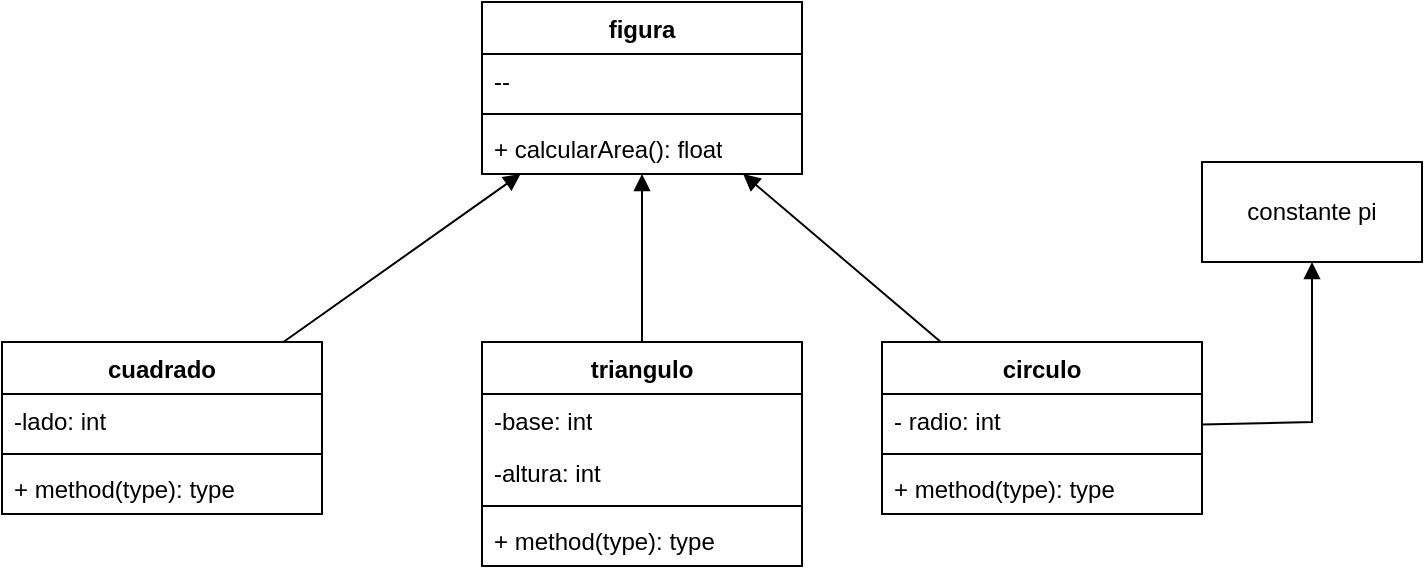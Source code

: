 <mxfile version="22.0.8" type="github">
  <diagram name="Página-1" id="GXpoXL-Gm6RxChug3rSL">
    <mxGraphModel dx="1009" dy="542" grid="1" gridSize="10" guides="1" tooltips="1" connect="1" arrows="1" fold="1" page="1" pageScale="1" pageWidth="827" pageHeight="1169" math="0" shadow="0">
      <root>
        <mxCell id="0" />
        <mxCell id="1" parent="0" />
        <mxCell id="ykLPMzfx-c7PIz0MQORo-1" value="figura&lt;br&gt;" style="swimlane;fontStyle=1;align=center;verticalAlign=top;childLayout=stackLayout;horizontal=1;startSize=26;horizontalStack=0;resizeParent=1;resizeParentMax=0;resizeLast=0;collapsible=1;marginBottom=0;whiteSpace=wrap;html=1;" vertex="1" parent="1">
          <mxGeometry x="280" y="30" width="160" height="86" as="geometry" />
        </mxCell>
        <mxCell id="ykLPMzfx-c7PIz0MQORo-2" value="--" style="text;strokeColor=none;fillColor=none;align=left;verticalAlign=top;spacingLeft=4;spacingRight=4;overflow=hidden;rotatable=0;points=[[0,0.5],[1,0.5]];portConstraint=eastwest;whiteSpace=wrap;html=1;" vertex="1" parent="ykLPMzfx-c7PIz0MQORo-1">
          <mxGeometry y="26" width="160" height="26" as="geometry" />
        </mxCell>
        <mxCell id="ykLPMzfx-c7PIz0MQORo-3" value="" style="line;strokeWidth=1;fillColor=none;align=left;verticalAlign=middle;spacingTop=-1;spacingLeft=3;spacingRight=3;rotatable=0;labelPosition=right;points=[];portConstraint=eastwest;strokeColor=inherit;" vertex="1" parent="ykLPMzfx-c7PIz0MQORo-1">
          <mxGeometry y="52" width="160" height="8" as="geometry" />
        </mxCell>
        <mxCell id="ykLPMzfx-c7PIz0MQORo-4" value="+ calcularArea(): float" style="text;strokeColor=none;fillColor=none;align=left;verticalAlign=top;spacingLeft=4;spacingRight=4;overflow=hidden;rotatable=0;points=[[0,0.5],[1,0.5]];portConstraint=eastwest;whiteSpace=wrap;html=1;" vertex="1" parent="ykLPMzfx-c7PIz0MQORo-1">
          <mxGeometry y="60" width="160" height="26" as="geometry" />
        </mxCell>
        <mxCell id="ykLPMzfx-c7PIz0MQORo-5" value="cuadrado" style="swimlane;fontStyle=1;align=center;verticalAlign=top;childLayout=stackLayout;horizontal=1;startSize=26;horizontalStack=0;resizeParent=1;resizeParentMax=0;resizeLast=0;collapsible=1;marginBottom=0;whiteSpace=wrap;html=1;" vertex="1" parent="1">
          <mxGeometry x="40" y="200" width="160" height="86" as="geometry" />
        </mxCell>
        <mxCell id="ykLPMzfx-c7PIz0MQORo-6" value="-lado: int&amp;nbsp;" style="text;strokeColor=none;fillColor=none;align=left;verticalAlign=top;spacingLeft=4;spacingRight=4;overflow=hidden;rotatable=0;points=[[0,0.5],[1,0.5]];portConstraint=eastwest;whiteSpace=wrap;html=1;" vertex="1" parent="ykLPMzfx-c7PIz0MQORo-5">
          <mxGeometry y="26" width="160" height="26" as="geometry" />
        </mxCell>
        <mxCell id="ykLPMzfx-c7PIz0MQORo-7" value="" style="line;strokeWidth=1;fillColor=none;align=left;verticalAlign=middle;spacingTop=-1;spacingLeft=3;spacingRight=3;rotatable=0;labelPosition=right;points=[];portConstraint=eastwest;strokeColor=inherit;" vertex="1" parent="ykLPMzfx-c7PIz0MQORo-5">
          <mxGeometry y="52" width="160" height="8" as="geometry" />
        </mxCell>
        <mxCell id="ykLPMzfx-c7PIz0MQORo-8" value="+ method(type): type" style="text;strokeColor=none;fillColor=none;align=left;verticalAlign=top;spacingLeft=4;spacingRight=4;overflow=hidden;rotatable=0;points=[[0,0.5],[1,0.5]];portConstraint=eastwest;whiteSpace=wrap;html=1;" vertex="1" parent="ykLPMzfx-c7PIz0MQORo-5">
          <mxGeometry y="60" width="160" height="26" as="geometry" />
        </mxCell>
        <mxCell id="ykLPMzfx-c7PIz0MQORo-9" value="triangulo" style="swimlane;fontStyle=1;align=center;verticalAlign=top;childLayout=stackLayout;horizontal=1;startSize=26;horizontalStack=0;resizeParent=1;resizeParentMax=0;resizeLast=0;collapsible=1;marginBottom=0;whiteSpace=wrap;html=1;" vertex="1" parent="1">
          <mxGeometry x="280" y="200" width="160" height="112" as="geometry" />
        </mxCell>
        <mxCell id="ykLPMzfx-c7PIz0MQORo-10" value="-base: int" style="text;strokeColor=none;fillColor=none;align=left;verticalAlign=top;spacingLeft=4;spacingRight=4;overflow=hidden;rotatable=0;points=[[0,0.5],[1,0.5]];portConstraint=eastwest;whiteSpace=wrap;html=1;" vertex="1" parent="ykLPMzfx-c7PIz0MQORo-9">
          <mxGeometry y="26" width="160" height="26" as="geometry" />
        </mxCell>
        <mxCell id="ykLPMzfx-c7PIz0MQORo-13" value="-altura: int&amp;nbsp;" style="text;strokeColor=none;fillColor=none;align=left;verticalAlign=top;spacingLeft=4;spacingRight=4;overflow=hidden;rotatable=0;points=[[0,0.5],[1,0.5]];portConstraint=eastwest;whiteSpace=wrap;html=1;" vertex="1" parent="ykLPMzfx-c7PIz0MQORo-9">
          <mxGeometry y="52" width="160" height="26" as="geometry" />
        </mxCell>
        <mxCell id="ykLPMzfx-c7PIz0MQORo-11" value="" style="line;strokeWidth=1;fillColor=none;align=left;verticalAlign=middle;spacingTop=-1;spacingLeft=3;spacingRight=3;rotatable=0;labelPosition=right;points=[];portConstraint=eastwest;strokeColor=inherit;" vertex="1" parent="ykLPMzfx-c7PIz0MQORo-9">
          <mxGeometry y="78" width="160" height="8" as="geometry" />
        </mxCell>
        <mxCell id="ykLPMzfx-c7PIz0MQORo-12" value="+ method(type): type" style="text;strokeColor=none;fillColor=none;align=left;verticalAlign=top;spacingLeft=4;spacingRight=4;overflow=hidden;rotatable=0;points=[[0,0.5],[1,0.5]];portConstraint=eastwest;whiteSpace=wrap;html=1;" vertex="1" parent="ykLPMzfx-c7PIz0MQORo-9">
          <mxGeometry y="86" width="160" height="26" as="geometry" />
        </mxCell>
        <mxCell id="ykLPMzfx-c7PIz0MQORo-14" value="" style="html=1;verticalAlign=bottom;endArrow=block;curved=0;rounded=0;" edge="1" parent="1" source="ykLPMzfx-c7PIz0MQORo-5" target="ykLPMzfx-c7PIz0MQORo-1">
          <mxGeometry width="80" relative="1" as="geometry">
            <mxPoint x="370" y="280" as="sourcePoint" />
            <mxPoint x="450" y="280" as="targetPoint" />
          </mxGeometry>
        </mxCell>
        <mxCell id="ykLPMzfx-c7PIz0MQORo-15" value="" style="html=1;verticalAlign=bottom;endArrow=block;curved=0;rounded=0;" edge="1" parent="1" source="ykLPMzfx-c7PIz0MQORo-9" target="ykLPMzfx-c7PIz0MQORo-1">
          <mxGeometry width="80" relative="1" as="geometry">
            <mxPoint x="370" y="220" as="sourcePoint" />
            <mxPoint x="450" y="280" as="targetPoint" />
          </mxGeometry>
        </mxCell>
        <mxCell id="ykLPMzfx-c7PIz0MQORo-16" value="circulo" style="swimlane;fontStyle=1;align=center;verticalAlign=top;childLayout=stackLayout;horizontal=1;startSize=26;horizontalStack=0;resizeParent=1;resizeParentMax=0;resizeLast=0;collapsible=1;marginBottom=0;whiteSpace=wrap;html=1;" vertex="1" parent="1">
          <mxGeometry x="480" y="200" width="160" height="86" as="geometry" />
        </mxCell>
        <mxCell id="ykLPMzfx-c7PIz0MQORo-17" value="- radio: int&amp;nbsp;" style="text;strokeColor=none;fillColor=none;align=left;verticalAlign=top;spacingLeft=4;spacingRight=4;overflow=hidden;rotatable=0;points=[[0,0.5],[1,0.5]];portConstraint=eastwest;whiteSpace=wrap;html=1;" vertex="1" parent="ykLPMzfx-c7PIz0MQORo-16">
          <mxGeometry y="26" width="160" height="26" as="geometry" />
        </mxCell>
        <mxCell id="ykLPMzfx-c7PIz0MQORo-18" value="" style="line;strokeWidth=1;fillColor=none;align=left;verticalAlign=middle;spacingTop=-1;spacingLeft=3;spacingRight=3;rotatable=0;labelPosition=right;points=[];portConstraint=eastwest;strokeColor=inherit;" vertex="1" parent="ykLPMzfx-c7PIz0MQORo-16">
          <mxGeometry y="52" width="160" height="8" as="geometry" />
        </mxCell>
        <mxCell id="ykLPMzfx-c7PIz0MQORo-19" value="+ method(type): type" style="text;strokeColor=none;fillColor=none;align=left;verticalAlign=top;spacingLeft=4;spacingRight=4;overflow=hidden;rotatable=0;points=[[0,0.5],[1,0.5]];portConstraint=eastwest;whiteSpace=wrap;html=1;" vertex="1" parent="ykLPMzfx-c7PIz0MQORo-16">
          <mxGeometry y="60" width="160" height="26" as="geometry" />
        </mxCell>
        <mxCell id="ykLPMzfx-c7PIz0MQORo-20" value="" style="html=1;verticalAlign=bottom;endArrow=block;curved=0;rounded=0;" edge="1" parent="1" source="ykLPMzfx-c7PIz0MQORo-16" target="ykLPMzfx-c7PIz0MQORo-1">
          <mxGeometry width="80" relative="1" as="geometry">
            <mxPoint x="370" y="280" as="sourcePoint" />
            <mxPoint x="450" y="280" as="targetPoint" />
          </mxGeometry>
        </mxCell>
        <mxCell id="ykLPMzfx-c7PIz0MQORo-21" value="constante pi" style="html=1;whiteSpace=wrap;" vertex="1" parent="1">
          <mxGeometry x="640" y="110" width="110" height="50" as="geometry" />
        </mxCell>
        <mxCell id="ykLPMzfx-c7PIz0MQORo-22" value="" style="html=1;verticalAlign=bottom;endArrow=block;curved=0;rounded=0;" edge="1" parent="1" source="ykLPMzfx-c7PIz0MQORo-16" target="ykLPMzfx-c7PIz0MQORo-21">
          <mxGeometry width="80" relative="1" as="geometry">
            <mxPoint x="700" y="240" as="sourcePoint" />
            <mxPoint x="450" y="280" as="targetPoint" />
            <Array as="points">
              <mxPoint x="695" y="240" />
            </Array>
          </mxGeometry>
        </mxCell>
      </root>
    </mxGraphModel>
  </diagram>
</mxfile>
